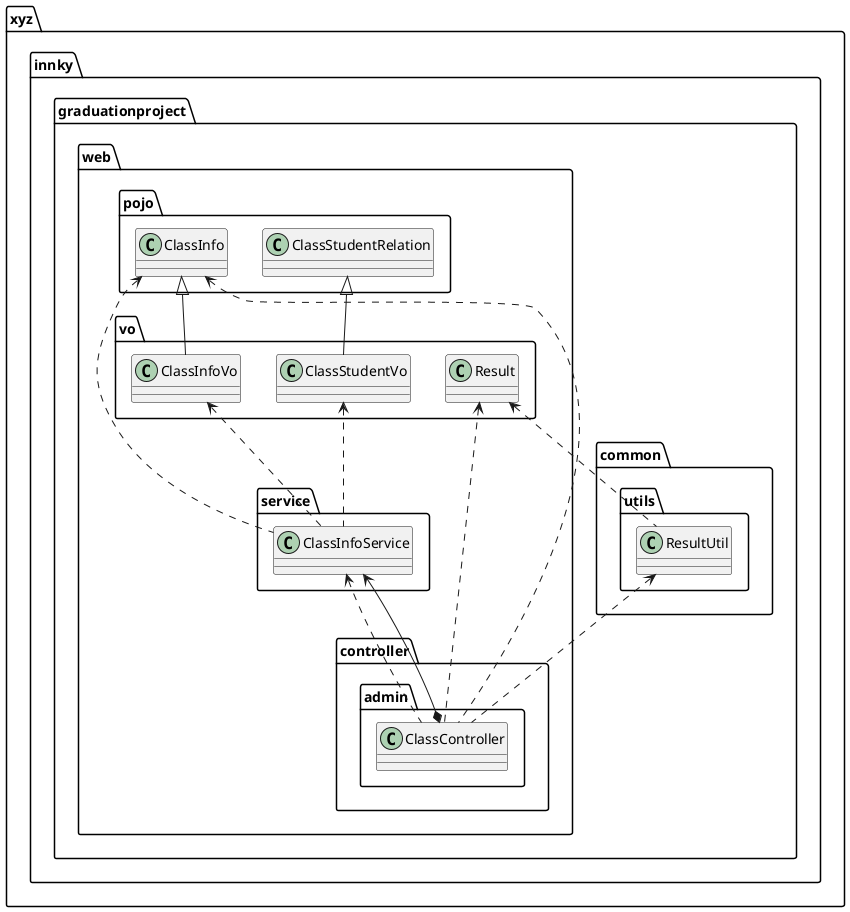 @startuml
'skinparam linetype ortho
xyz.innky.graduationproject.web.vo.Result <.. xyz.innky.graduationproject.common.utils.ResultUtil
xyz.innky.graduationproject.web.service.ClassInfoService <.. xyz.innky.graduationproject.web.controller.admin.ClassController
xyz.innky.graduationproject.web.vo.Result <.. xyz.innky.graduationproject.web.controller.admin.ClassController
xyz.innky.graduationproject.web.vo.ClassStudentVo <.. xyz.innky.graduationproject.web.service.ClassInfoService
xyz.innky.graduationproject.common.utils.ResultUtil <.. xyz.innky.graduationproject.web.controller.admin.ClassController
xyz.innky.graduationproject.web.pojo.ClassInfo <.. xyz.innky.graduationproject.web.controller.admin.ClassController
xyz.innky.graduationproject.web.vo.ClassInfoVo <.. xyz.innky.graduationproject.web.service.ClassInfoService
xyz.innky.graduationproject.web.pojo.ClassInfo <|-- xyz.innky.graduationproject.web.vo.ClassInfoVo
xyz.innky.graduationproject.web.service.ClassInfoService <--* xyz.innky.graduationproject.web.controller.admin.ClassController
xyz.innky.graduationproject.web.pojo.ClassInfo <.. xyz.innky.graduationproject.web.service.ClassInfoService
xyz.innky.graduationproject.web.pojo.ClassStudentRelation <|-- xyz.innky.graduationproject.web.vo.ClassStudentVo
@enduml